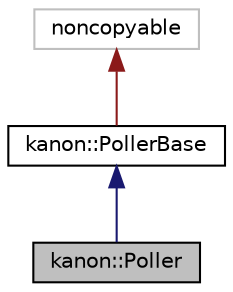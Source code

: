 digraph "kanon::Poller"
{
 // INTERACTIVE_SVG=YES
 // LATEX_PDF_SIZE
  bgcolor="transparent";
  edge [fontname="Helvetica",fontsize="10",labelfontname="Helvetica",labelfontsize="10"];
  node [fontname="Helvetica",fontsize="10",shape=record];
  Node1 [label="kanon::Poller",height=0.2,width=0.4,color="black", fillcolor="grey75", style="filled", fontcolor="black",tooltip="Demultiplexer (poll(2) wrapper)"];
  Node2 -> Node1 [dir="back",color="midnightblue",fontsize="10",style="solid",fontname="Helvetica"];
  Node2 [label="kanon::PollerBase",height=0.2,width=0.4,color="black",URL="$classkanon_1_1PollerBase.html",tooltip="Abstract base class of Poller and Epoller."];
  Node3 -> Node2 [dir="back",color="firebrick4",fontsize="10",style="solid",fontname="Helvetica"];
  Node3 [label="noncopyable",height=0.2,width=0.4,color="grey75",tooltip=" "];
}
